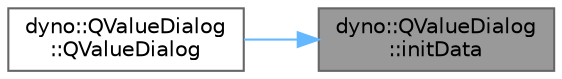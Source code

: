 digraph "dyno::QValueDialog::initData"
{
 // LATEX_PDF_SIZE
  bgcolor="transparent";
  edge [fontname=Helvetica,fontsize=10,labelfontname=Helvetica,labelfontsize=10];
  node [fontname=Helvetica,fontsize=10,shape=box,height=0.2,width=0.4];
  rankdir="RL";
  Node1 [id="Node000001",label="dyno::QValueDialog\l::initData",height=0.2,width=0.4,color="gray40", fillcolor="grey60", style="filled", fontcolor="black",tooltip=" "];
  Node1 -> Node2 [id="edge1_Node000001_Node000002",dir="back",color="steelblue1",style="solid",tooltip=" "];
  Node2 [id="Node000002",label="dyno::QValueDialog\l::QValueDialog",height=0.2,width=0.4,color="grey40", fillcolor="white", style="filled",URL="$classdyno_1_1_q_value_dialog.html#a1b8d2d3427fc8aa5a2eb19046fb6625c",tooltip=" "];
}
